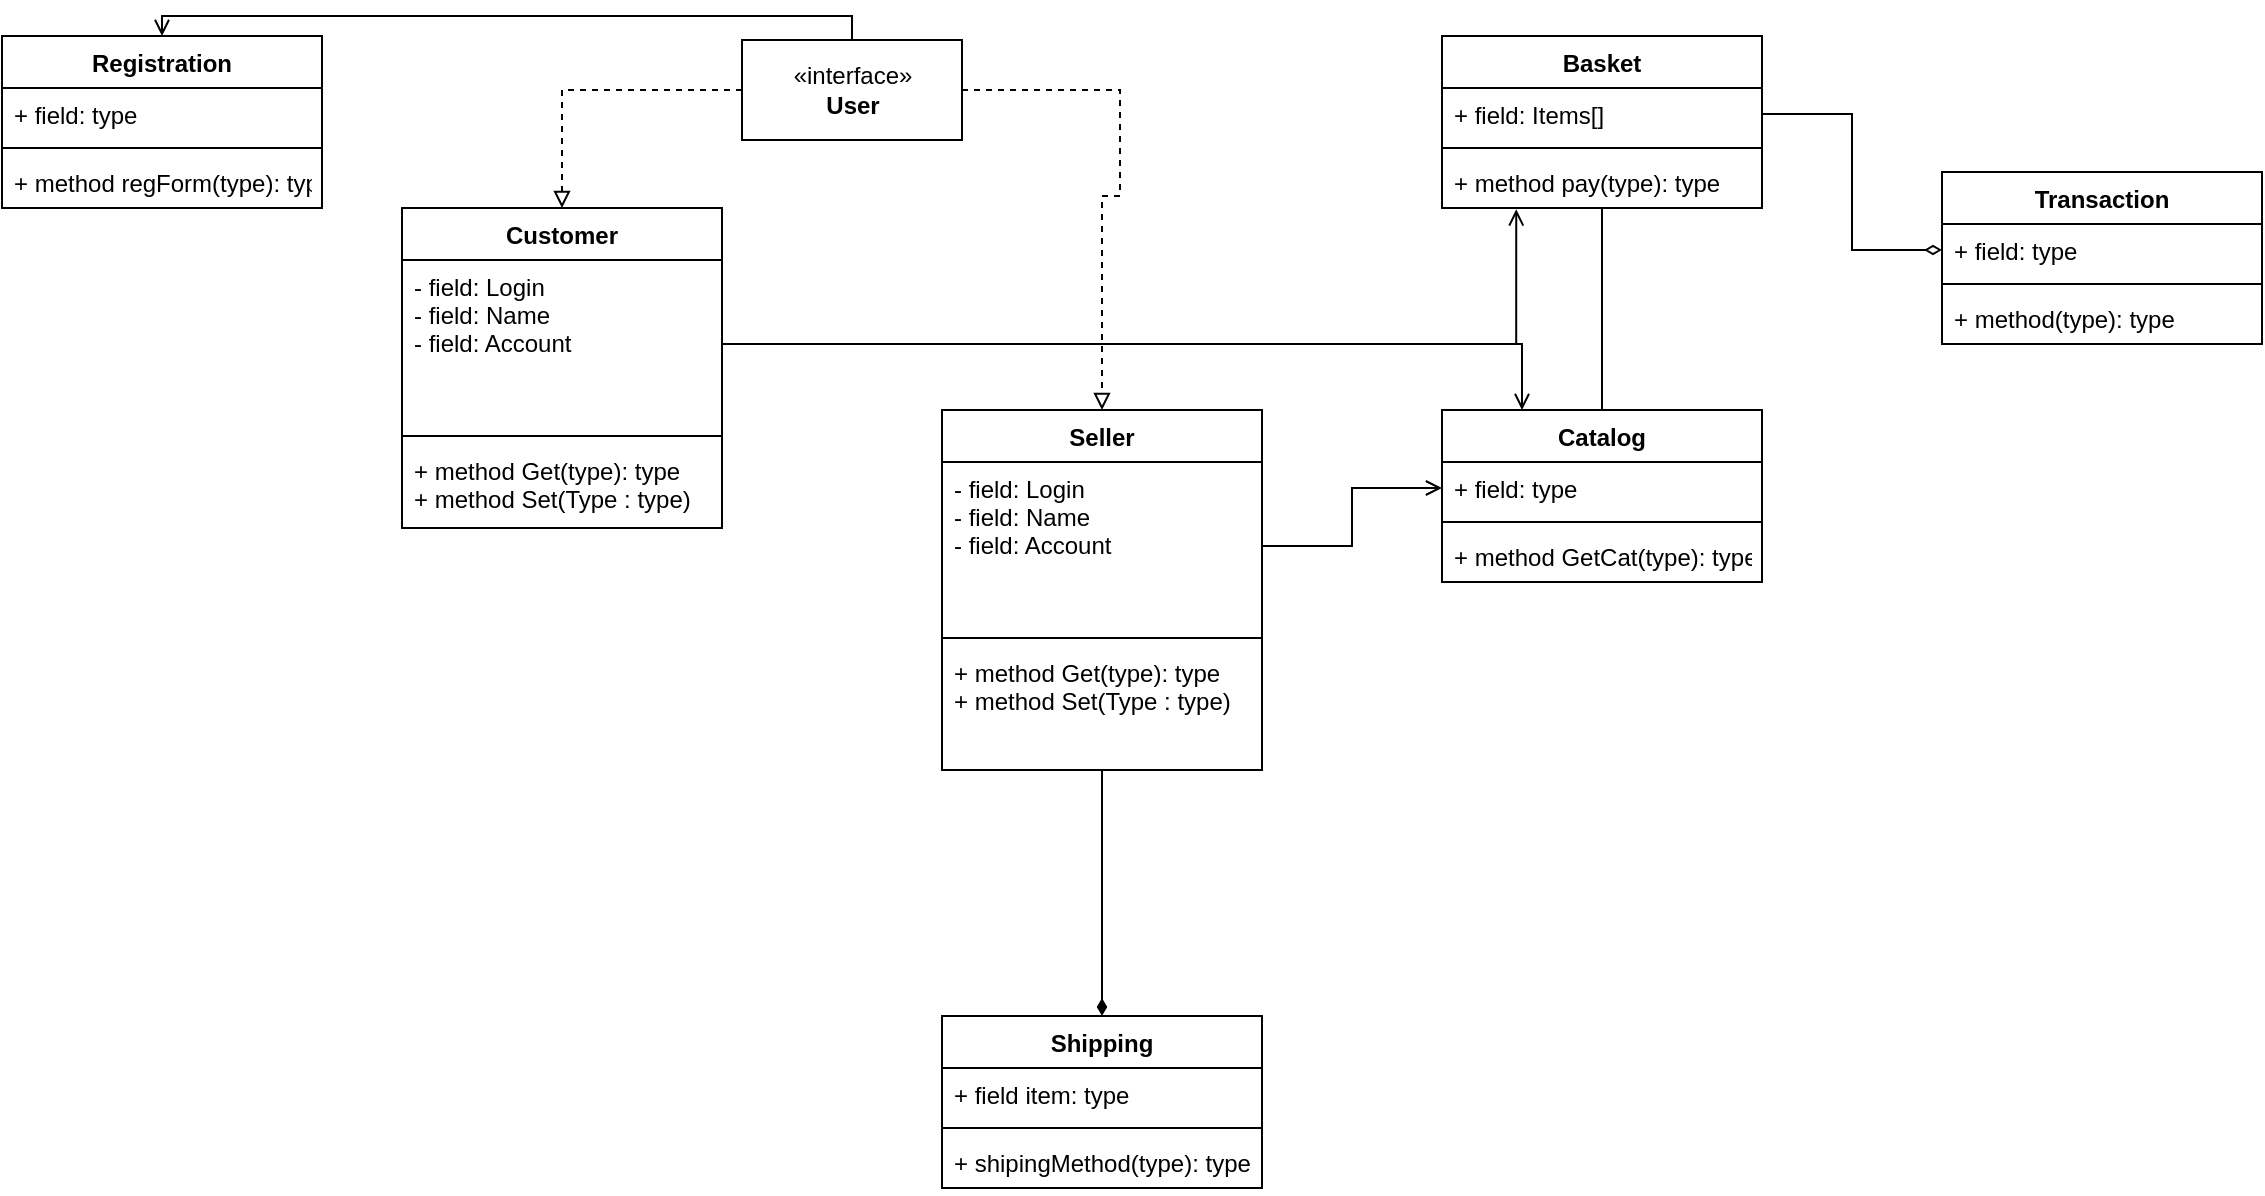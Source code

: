 <mxfile version="10.6.8" type="device"><diagram name="Page-1" id="13e1069c-82ec-6db2-03f1-153e76fe0fe0"><mxGraphModel dx="1162" dy="670" grid="1" gridSize="10" guides="1" tooltips="1" connect="1" arrows="1" fold="1" page="1" pageScale="1" pageWidth="1100" pageHeight="850" background="#ffffff" math="0" shadow="0"><root><mxCell id="0"/><mxCell id="1" parent="0"/><mxCell id="GDfe29zmNt4bXen_bFhO-32" style="edgeStyle=orthogonalEdgeStyle;rounded=0;comic=0;orthogonalLoop=1;jettySize=auto;html=1;startSize=6;endArrow=none;endFill=0;strokeColor=#000000;strokeWidth=1;" edge="1" parent="1" source="GDfe29zmNt4bXen_bFhO-1" target="GDfe29zmNt4bXen_bFhO-5"><mxGeometry relative="1" as="geometry"/></mxCell><mxCell id="GDfe29zmNt4bXen_bFhO-1" value="Basket&#10;" style="swimlane;fontStyle=1;align=center;verticalAlign=top;childLayout=stackLayout;horizontal=1;startSize=26;horizontalStack=0;resizeParent=1;resizeParentMax=0;resizeLast=0;collapsible=1;marginBottom=0;" vertex="1" parent="1"><mxGeometry x="760" y="20" width="160" height="86" as="geometry"/></mxCell><mxCell id="GDfe29zmNt4bXen_bFhO-2" value="+ field: Items[]" style="text;strokeColor=none;fillColor=none;align=left;verticalAlign=top;spacingLeft=4;spacingRight=4;overflow=hidden;rotatable=0;points=[[0,0.5],[1,0.5]];portConstraint=eastwest;" vertex="1" parent="GDfe29zmNt4bXen_bFhO-1"><mxGeometry y="26" width="160" height="26" as="geometry"/></mxCell><mxCell id="GDfe29zmNt4bXen_bFhO-3" value="" style="line;strokeWidth=1;fillColor=none;align=left;verticalAlign=middle;spacingTop=-1;spacingLeft=3;spacingRight=3;rotatable=0;labelPosition=right;points=[];portConstraint=eastwest;" vertex="1" parent="GDfe29zmNt4bXen_bFhO-1"><mxGeometry y="52" width="160" height="8" as="geometry"/></mxCell><mxCell id="GDfe29zmNt4bXen_bFhO-4" value="+ method pay(type): type" style="text;strokeColor=none;fillColor=none;align=left;verticalAlign=top;spacingLeft=4;spacingRight=4;overflow=hidden;rotatable=0;points=[[0,0.5],[1,0.5]];portConstraint=eastwest;" vertex="1" parent="GDfe29zmNt4bXen_bFhO-1"><mxGeometry y="60" width="160" height="26" as="geometry"/></mxCell><mxCell id="GDfe29zmNt4bXen_bFhO-5" value="Catalog&#10;" style="swimlane;fontStyle=1;align=center;verticalAlign=top;childLayout=stackLayout;horizontal=1;startSize=26;horizontalStack=0;resizeParent=1;resizeParentMax=0;resizeLast=0;collapsible=1;marginBottom=0;" vertex="1" parent="1"><mxGeometry x="760" y="207" width="160" height="86" as="geometry"/></mxCell><mxCell id="GDfe29zmNt4bXen_bFhO-6" value="+ field: type" style="text;strokeColor=none;fillColor=none;align=left;verticalAlign=top;spacingLeft=4;spacingRight=4;overflow=hidden;rotatable=0;points=[[0,0.5],[1,0.5]];portConstraint=eastwest;" vertex="1" parent="GDfe29zmNt4bXen_bFhO-5"><mxGeometry y="26" width="160" height="26" as="geometry"/></mxCell><mxCell id="GDfe29zmNt4bXen_bFhO-7" value="" style="line;strokeWidth=1;fillColor=none;align=left;verticalAlign=middle;spacingTop=-1;spacingLeft=3;spacingRight=3;rotatable=0;labelPosition=right;points=[];portConstraint=eastwest;" vertex="1" parent="GDfe29zmNt4bXen_bFhO-5"><mxGeometry y="52" width="160" height="8" as="geometry"/></mxCell><mxCell id="GDfe29zmNt4bXen_bFhO-8" value="+ method GetCat(type): type" style="text;strokeColor=none;fillColor=none;align=left;verticalAlign=top;spacingLeft=4;spacingRight=4;overflow=hidden;rotatable=0;points=[[0,0.5],[1,0.5]];portConstraint=eastwest;" vertex="1" parent="GDfe29zmNt4bXen_bFhO-5"><mxGeometry y="60" width="160" height="26" as="geometry"/></mxCell><mxCell id="GDfe29zmNt4bXen_bFhO-9" value="Customer" style="swimlane;fontStyle=1;align=center;verticalAlign=top;childLayout=stackLayout;horizontal=1;startSize=26;horizontalStack=0;resizeParent=1;resizeParentMax=0;resizeLast=0;collapsible=1;marginBottom=0;" vertex="1" parent="1"><mxGeometry x="240" y="106" width="160" height="160" as="geometry"/></mxCell><mxCell id="GDfe29zmNt4bXen_bFhO-10" value="- field: Login&#10;- field: Name&#10;- field: Account&#10;&#10;" style="text;strokeColor=none;fillColor=none;align=left;verticalAlign=top;spacingLeft=4;spacingRight=4;overflow=hidden;rotatable=0;points=[[0,0.5],[1,0.5]];portConstraint=eastwest;" vertex="1" parent="GDfe29zmNt4bXen_bFhO-9"><mxGeometry y="26" width="160" height="84" as="geometry"/></mxCell><mxCell id="GDfe29zmNt4bXen_bFhO-11" value="" style="line;strokeWidth=1;fillColor=none;align=left;verticalAlign=middle;spacingTop=-1;spacingLeft=3;spacingRight=3;rotatable=0;labelPosition=right;points=[];portConstraint=eastwest;" vertex="1" parent="GDfe29zmNt4bXen_bFhO-9"><mxGeometry y="110" width="160" height="8" as="geometry"/></mxCell><mxCell id="GDfe29zmNt4bXen_bFhO-12" value="+ method Get(type): type&#10;+ method Set(Type : type)&#10;&#10;" style="text;strokeColor=none;fillColor=none;align=left;verticalAlign=top;spacingLeft=4;spacingRight=4;overflow=hidden;rotatable=0;points=[[0,0.5],[1,0.5]];portConstraint=eastwest;" vertex="1" parent="GDfe29zmNt4bXen_bFhO-9"><mxGeometry y="118" width="160" height="42" as="geometry"/></mxCell><mxCell id="GDfe29zmNt4bXen_bFhO-41" style="edgeStyle=orthogonalEdgeStyle;rounded=0;comic=0;orthogonalLoop=1;jettySize=auto;html=1;startSize=6;endArrow=diamondThin;endFill=1;strokeColor=#000000;strokeWidth=1;" edge="1" parent="1" source="GDfe29zmNt4bXen_bFhO-13" target="GDfe29zmNt4bXen_bFhO-37"><mxGeometry relative="1" as="geometry"/></mxCell><mxCell id="GDfe29zmNt4bXen_bFhO-13" value="Seller" style="swimlane;fontStyle=1;align=center;verticalAlign=top;childLayout=stackLayout;horizontal=1;startSize=26;horizontalStack=0;resizeParent=1;resizeParentMax=0;resizeLast=0;collapsible=1;marginBottom=0;" vertex="1" parent="1"><mxGeometry x="510" y="207" width="160" height="180" as="geometry"/></mxCell><mxCell id="GDfe29zmNt4bXen_bFhO-14" value="- field: Login&#10;- field: Name&#10;- field: Account&#10;" style="text;strokeColor=none;fillColor=none;align=left;verticalAlign=top;spacingLeft=4;spacingRight=4;overflow=hidden;rotatable=0;points=[[0,0.5],[1,0.5]];portConstraint=eastwest;" vertex="1" parent="GDfe29zmNt4bXen_bFhO-13"><mxGeometry y="26" width="160" height="84" as="geometry"/></mxCell><mxCell id="GDfe29zmNt4bXen_bFhO-15" value="" style="line;strokeWidth=1;fillColor=none;align=left;verticalAlign=middle;spacingTop=-1;spacingLeft=3;spacingRight=3;rotatable=0;labelPosition=right;points=[];portConstraint=eastwest;" vertex="1" parent="GDfe29zmNt4bXen_bFhO-13"><mxGeometry y="110" width="160" height="8" as="geometry"/></mxCell><mxCell id="GDfe29zmNt4bXen_bFhO-16" value="+ method Get(type): type&#10;+ method Set(Type : type)&#10;" style="text;strokeColor=none;fillColor=none;align=left;verticalAlign=top;spacingLeft=4;spacingRight=4;overflow=hidden;rotatable=0;points=[[0,0.5],[1,0.5]];portConstraint=eastwest;" vertex="1" parent="GDfe29zmNt4bXen_bFhO-13"><mxGeometry y="118" width="160" height="62" as="geometry"/></mxCell><mxCell id="GDfe29zmNt4bXen_bFhO-17" value="Transaction&#10;" style="swimlane;fontStyle=1;align=center;verticalAlign=top;childLayout=stackLayout;horizontal=1;startSize=26;horizontalStack=0;resizeParent=1;resizeParentMax=0;resizeLast=0;collapsible=1;marginBottom=0;" vertex="1" parent="1"><mxGeometry x="1010" y="88" width="160" height="86" as="geometry"/></mxCell><mxCell id="GDfe29zmNt4bXen_bFhO-18" value="+ field: type" style="text;strokeColor=none;fillColor=none;align=left;verticalAlign=top;spacingLeft=4;spacingRight=4;overflow=hidden;rotatable=0;points=[[0,0.5],[1,0.5]];portConstraint=eastwest;" vertex="1" parent="GDfe29zmNt4bXen_bFhO-17"><mxGeometry y="26" width="160" height="26" as="geometry"/></mxCell><mxCell id="GDfe29zmNt4bXen_bFhO-19" value="" style="line;strokeWidth=1;fillColor=none;align=left;verticalAlign=middle;spacingTop=-1;spacingLeft=3;spacingRight=3;rotatable=0;labelPosition=right;points=[];portConstraint=eastwest;" vertex="1" parent="GDfe29zmNt4bXen_bFhO-17"><mxGeometry y="52" width="160" height="8" as="geometry"/></mxCell><mxCell id="GDfe29zmNt4bXen_bFhO-20" value="+ method(type): type" style="text;strokeColor=none;fillColor=none;align=left;verticalAlign=top;spacingLeft=4;spacingRight=4;overflow=hidden;rotatable=0;points=[[0,0.5],[1,0.5]];portConstraint=eastwest;" vertex="1" parent="GDfe29zmNt4bXen_bFhO-17"><mxGeometry y="60" width="160" height="26" as="geometry"/></mxCell><mxCell id="GDfe29zmNt4bXen_bFhO-23" style="edgeStyle=orthogonalEdgeStyle;rounded=0;orthogonalLoop=1;jettySize=auto;html=1;dashed=1;endArrow=block;endFill=0;entryX=0.5;entryY=0;entryDx=0;entryDy=0;" edge="1" parent="1" source="GDfe29zmNt4bXen_bFhO-21" target="GDfe29zmNt4bXen_bFhO-13"><mxGeometry relative="1" as="geometry"><mxPoint x="620" y="100" as="targetPoint"/><Array as="points"><mxPoint x="599" y="47"/><mxPoint x="599" y="100"/></Array></mxGeometry></mxCell><mxCell id="GDfe29zmNt4bXen_bFhO-36" style="edgeStyle=orthogonalEdgeStyle;rounded=0;comic=0;orthogonalLoop=1;jettySize=auto;html=1;startSize=6;endArrow=open;endFill=0;strokeColor=#000000;strokeWidth=1;entryX=0.5;entryY=0;entryDx=0;entryDy=0;" edge="1" parent="1" source="GDfe29zmNt4bXen_bFhO-21" target="GDfe29zmNt4bXen_bFhO-26"><mxGeometry relative="1" as="geometry"><mxPoint x="200" y="47" as="targetPoint"/><Array as="points"><mxPoint x="465" y="10"/><mxPoint x="120" y="10"/></Array></mxGeometry></mxCell><mxCell id="GDfe29zmNt4bXen_bFhO-21" value="«interface»&lt;br&gt;&lt;b&gt;User&lt;br&gt;&lt;/b&gt;" style="html=1;" vertex="1" parent="1"><mxGeometry x="410" y="22" width="110" height="50" as="geometry"/></mxCell><mxCell id="GDfe29zmNt4bXen_bFhO-25" style="edgeStyle=orthogonalEdgeStyle;rounded=0;orthogonalLoop=1;jettySize=auto;html=1;dashed=1;endArrow=block;endFill=0;exitX=0;exitY=0.5;exitDx=0;exitDy=0;entryX=0.5;entryY=0;entryDx=0;entryDy=0;" edge="1" parent="1" source="GDfe29zmNt4bXen_bFhO-21" target="GDfe29zmNt4bXen_bFhO-9"><mxGeometry relative="1" as="geometry"><mxPoint x="440" y="245" as="sourcePoint"/><mxPoint x="404.5" y="118.5" as="targetPoint"/><Array as="points"><mxPoint x="320" y="47"/></Array></mxGeometry></mxCell><mxCell id="GDfe29zmNt4bXen_bFhO-26" value="Registration&#10;" style="swimlane;fontStyle=1;align=center;verticalAlign=top;childLayout=stackLayout;horizontal=1;startSize=26;horizontalStack=0;resizeParent=1;resizeParentMax=0;resizeLast=0;collapsible=1;marginBottom=0;" vertex="1" parent="1"><mxGeometry x="40" y="20" width="160" height="86" as="geometry"/></mxCell><mxCell id="GDfe29zmNt4bXen_bFhO-27" value="+ field: type" style="text;strokeColor=none;fillColor=none;align=left;verticalAlign=top;spacingLeft=4;spacingRight=4;overflow=hidden;rotatable=0;points=[[0,0.5],[1,0.5]];portConstraint=eastwest;" vertex="1" parent="GDfe29zmNt4bXen_bFhO-26"><mxGeometry y="26" width="160" height="26" as="geometry"/></mxCell><mxCell id="GDfe29zmNt4bXen_bFhO-28" value="" style="line;strokeWidth=1;fillColor=none;align=left;verticalAlign=middle;spacingTop=-1;spacingLeft=3;spacingRight=3;rotatable=0;labelPosition=right;points=[];portConstraint=eastwest;" vertex="1" parent="GDfe29zmNt4bXen_bFhO-26"><mxGeometry y="52" width="160" height="8" as="geometry"/></mxCell><mxCell id="GDfe29zmNt4bXen_bFhO-29" value="+ method regForm(type): type" style="text;strokeColor=none;fillColor=none;align=left;verticalAlign=top;spacingLeft=4;spacingRight=4;overflow=hidden;rotatable=0;points=[[0,0.5],[1,0.5]];portConstraint=eastwest;" vertex="1" parent="GDfe29zmNt4bXen_bFhO-26"><mxGeometry y="60" width="160" height="26" as="geometry"/></mxCell><mxCell id="GDfe29zmNt4bXen_bFhO-30" style="edgeStyle=orthogonalEdgeStyle;orthogonalLoop=1;jettySize=auto;html=1;entryX=0;entryY=0.5;entryDx=0;entryDy=0;endArrow=diamondThin;endFill=0;strokeWidth=1;rounded=0;strokeColor=#000000;startSize=6;comic=0;" edge="1" parent="1" source="GDfe29zmNt4bXen_bFhO-2" target="GDfe29zmNt4bXen_bFhO-18"><mxGeometry relative="1" as="geometry"/></mxCell><mxCell id="GDfe29zmNt4bXen_bFhO-33" style="edgeStyle=orthogonalEdgeStyle;rounded=0;comic=0;orthogonalLoop=1;jettySize=auto;html=1;entryX=0;entryY=0.5;entryDx=0;entryDy=0;startSize=6;endArrow=open;endFill=0;strokeColor=#000000;strokeWidth=1;" edge="1" parent="1" source="GDfe29zmNt4bXen_bFhO-14" target="GDfe29zmNt4bXen_bFhO-6"><mxGeometry relative="1" as="geometry"/></mxCell><mxCell id="GDfe29zmNt4bXen_bFhO-34" style="edgeStyle=orthogonalEdgeStyle;rounded=0;comic=0;orthogonalLoop=1;jettySize=auto;html=1;entryX=0.232;entryY=1.026;entryDx=0;entryDy=0;entryPerimeter=0;startSize=6;endArrow=open;endFill=0;strokeColor=#000000;strokeWidth=1;" edge="1" parent="1" source="GDfe29zmNt4bXen_bFhO-10" target="GDfe29zmNt4bXen_bFhO-4"><mxGeometry relative="1" as="geometry"/></mxCell><mxCell id="GDfe29zmNt4bXen_bFhO-35" style="edgeStyle=orthogonalEdgeStyle;rounded=0;comic=0;orthogonalLoop=1;jettySize=auto;html=1;entryX=0.25;entryY=0;entryDx=0;entryDy=0;startSize=6;endArrow=open;endFill=0;strokeColor=#000000;strokeWidth=1;" edge="1" parent="1" source="GDfe29zmNt4bXen_bFhO-10" target="GDfe29zmNt4bXen_bFhO-5"><mxGeometry relative="1" as="geometry"/></mxCell><mxCell id="GDfe29zmNt4bXen_bFhO-37" value="Shipping" style="swimlane;fontStyle=1;align=center;verticalAlign=top;childLayout=stackLayout;horizontal=1;startSize=26;horizontalStack=0;resizeParent=1;resizeParentMax=0;resizeLast=0;collapsible=1;marginBottom=0;" vertex="1" parent="1"><mxGeometry x="510" y="510" width="160" height="86" as="geometry"/></mxCell><mxCell id="GDfe29zmNt4bXen_bFhO-38" value="+ field item: type" style="text;strokeColor=none;fillColor=none;align=left;verticalAlign=top;spacingLeft=4;spacingRight=4;overflow=hidden;rotatable=0;points=[[0,0.5],[1,0.5]];portConstraint=eastwest;" vertex="1" parent="GDfe29zmNt4bXen_bFhO-37"><mxGeometry y="26" width="160" height="26" as="geometry"/></mxCell><mxCell id="GDfe29zmNt4bXen_bFhO-39" value="" style="line;strokeWidth=1;fillColor=none;align=left;verticalAlign=middle;spacingTop=-1;spacingLeft=3;spacingRight=3;rotatable=0;labelPosition=right;points=[];portConstraint=eastwest;" vertex="1" parent="GDfe29zmNt4bXen_bFhO-37"><mxGeometry y="52" width="160" height="8" as="geometry"/></mxCell><mxCell id="GDfe29zmNt4bXen_bFhO-40" value="+ shipingMethod(type): type" style="text;strokeColor=none;fillColor=none;align=left;verticalAlign=top;spacingLeft=4;spacingRight=4;overflow=hidden;rotatable=0;points=[[0,0.5],[1,0.5]];portConstraint=eastwest;" vertex="1" parent="GDfe29zmNt4bXen_bFhO-37"><mxGeometry y="60" width="160" height="26" as="geometry"/></mxCell></root></mxGraphModel></diagram></mxfile>